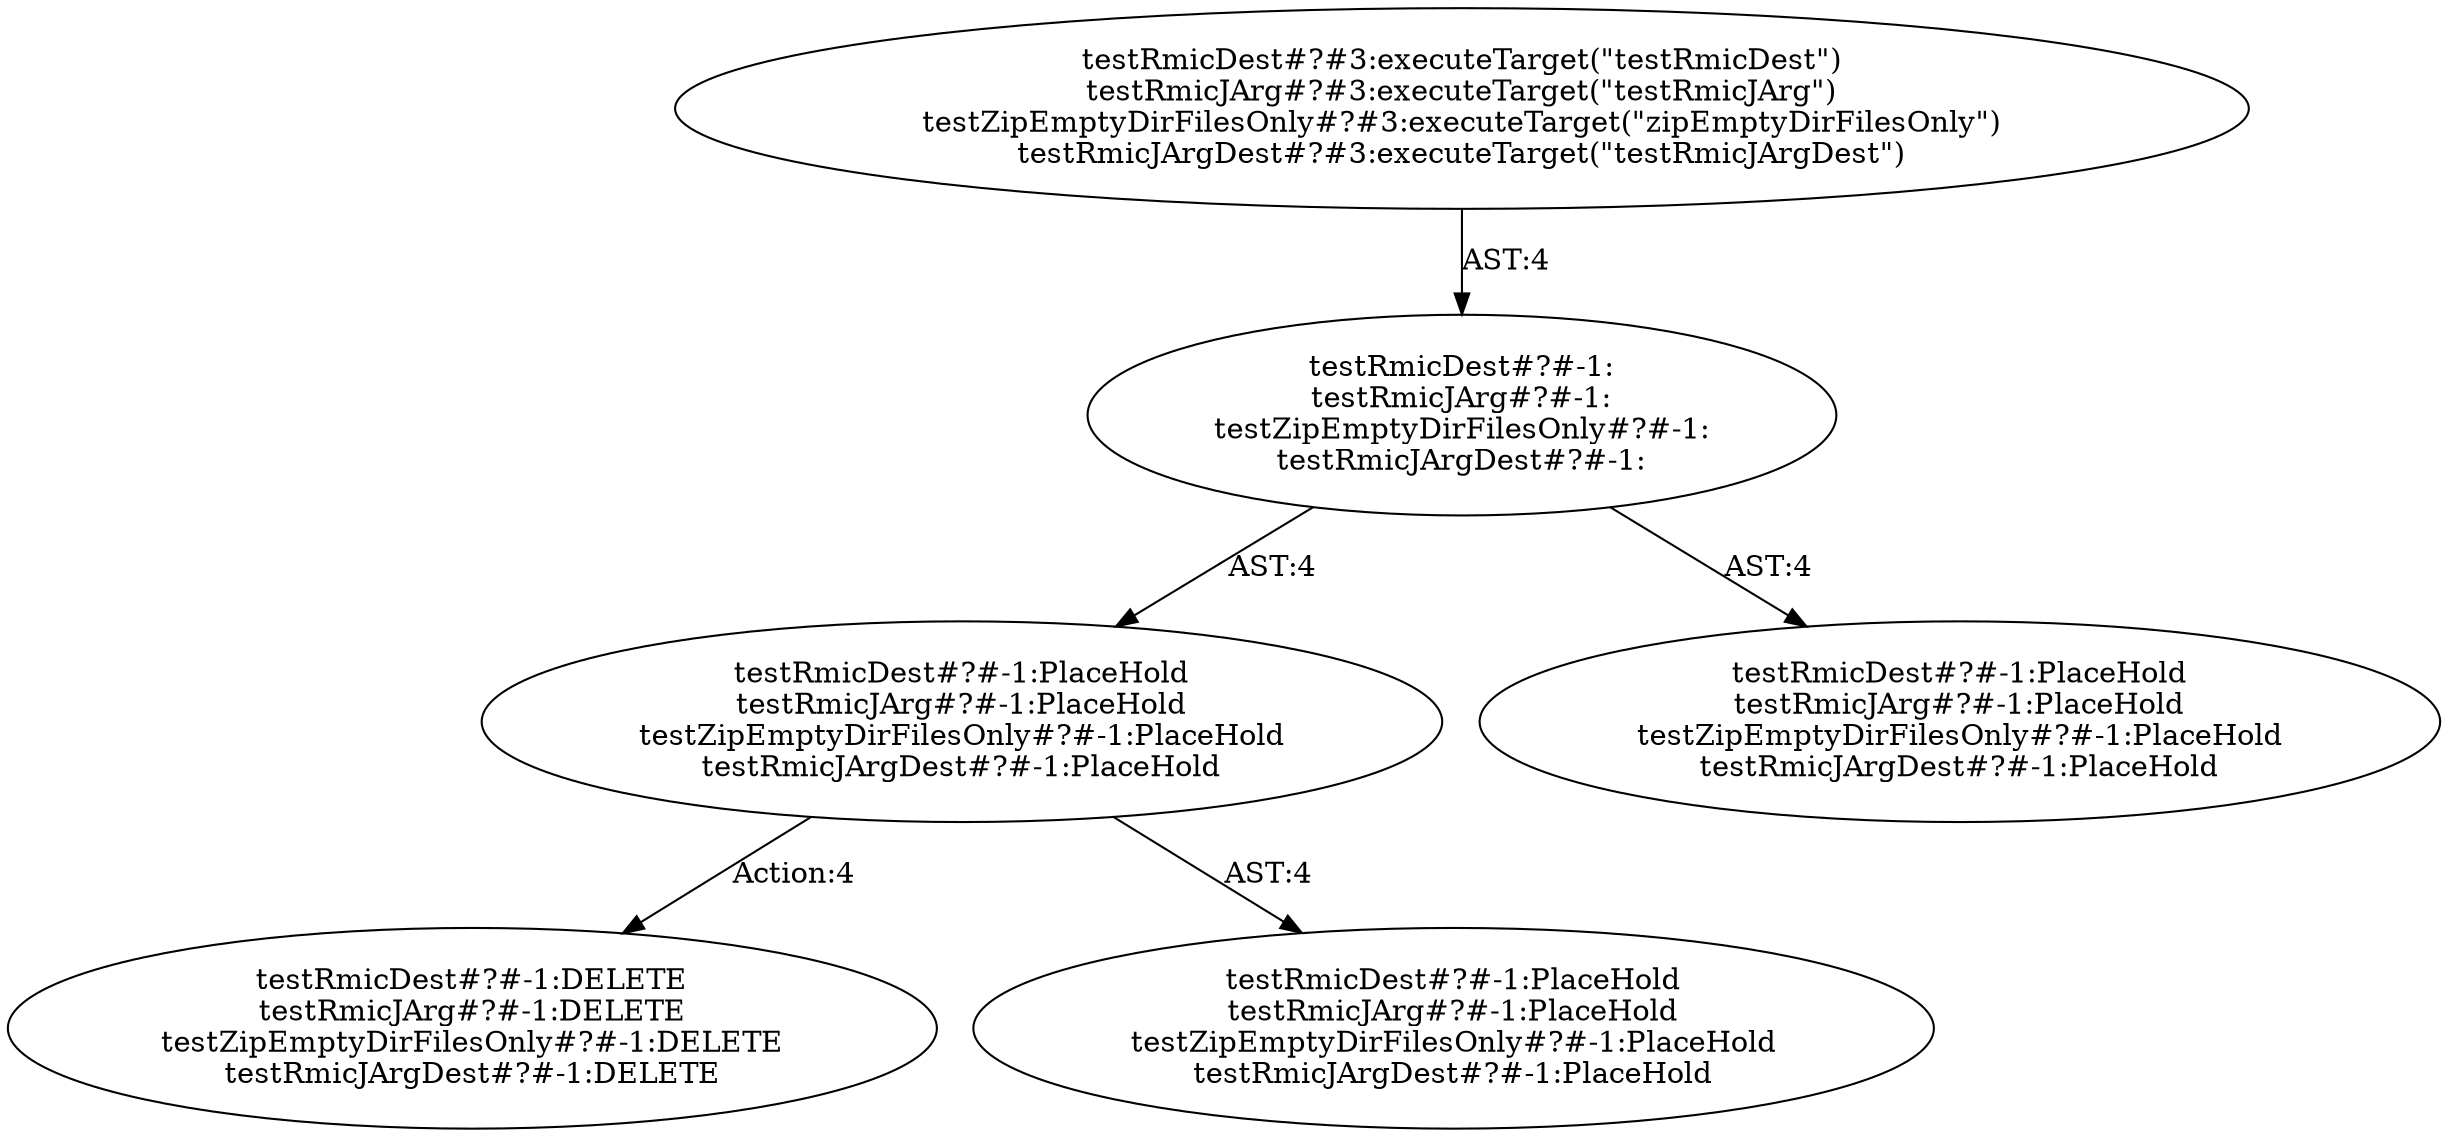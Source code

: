 digraph "Pattern" {
0 [label="testRmicDest#?#-1:DELETE
testRmicJArg#?#-1:DELETE
testZipEmptyDirFilesOnly#?#-1:DELETE
testRmicJArgDest#?#-1:DELETE" shape=ellipse]
1 [label="testRmicDest#?#-1:PlaceHold
testRmicJArg#?#-1:PlaceHold
testZipEmptyDirFilesOnly#?#-1:PlaceHold
testRmicJArgDest#?#-1:PlaceHold" shape=ellipse]
2 [label="testRmicDest#?#-1:
testRmicJArg#?#-1:
testZipEmptyDirFilesOnly#?#-1:
testRmicJArgDest#?#-1:" shape=ellipse]
3 [label="testRmicDest#?#3:executeTarget(\"testRmicDest\")
testRmicJArg#?#3:executeTarget(\"testRmicJArg\")
testZipEmptyDirFilesOnly#?#3:executeTarget(\"zipEmptyDirFilesOnly\")
testRmicJArgDest#?#3:executeTarget(\"testRmicJArgDest\")" shape=ellipse]
4 [label="testRmicDest#?#-1:PlaceHold
testRmicJArg#?#-1:PlaceHold
testZipEmptyDirFilesOnly#?#-1:PlaceHold
testRmicJArgDest#?#-1:PlaceHold" shape=ellipse]
5 [label="testRmicDest#?#-1:PlaceHold
testRmicJArg#?#-1:PlaceHold
testZipEmptyDirFilesOnly#?#-1:PlaceHold
testRmicJArgDest#?#-1:PlaceHold" shape=ellipse]
1 -> 0 [label="Action:4"];
1 -> 5 [label="AST:4"];
2 -> 1 [label="AST:4"];
2 -> 4 [label="AST:4"];
3 -> 2 [label="AST:4"];
}